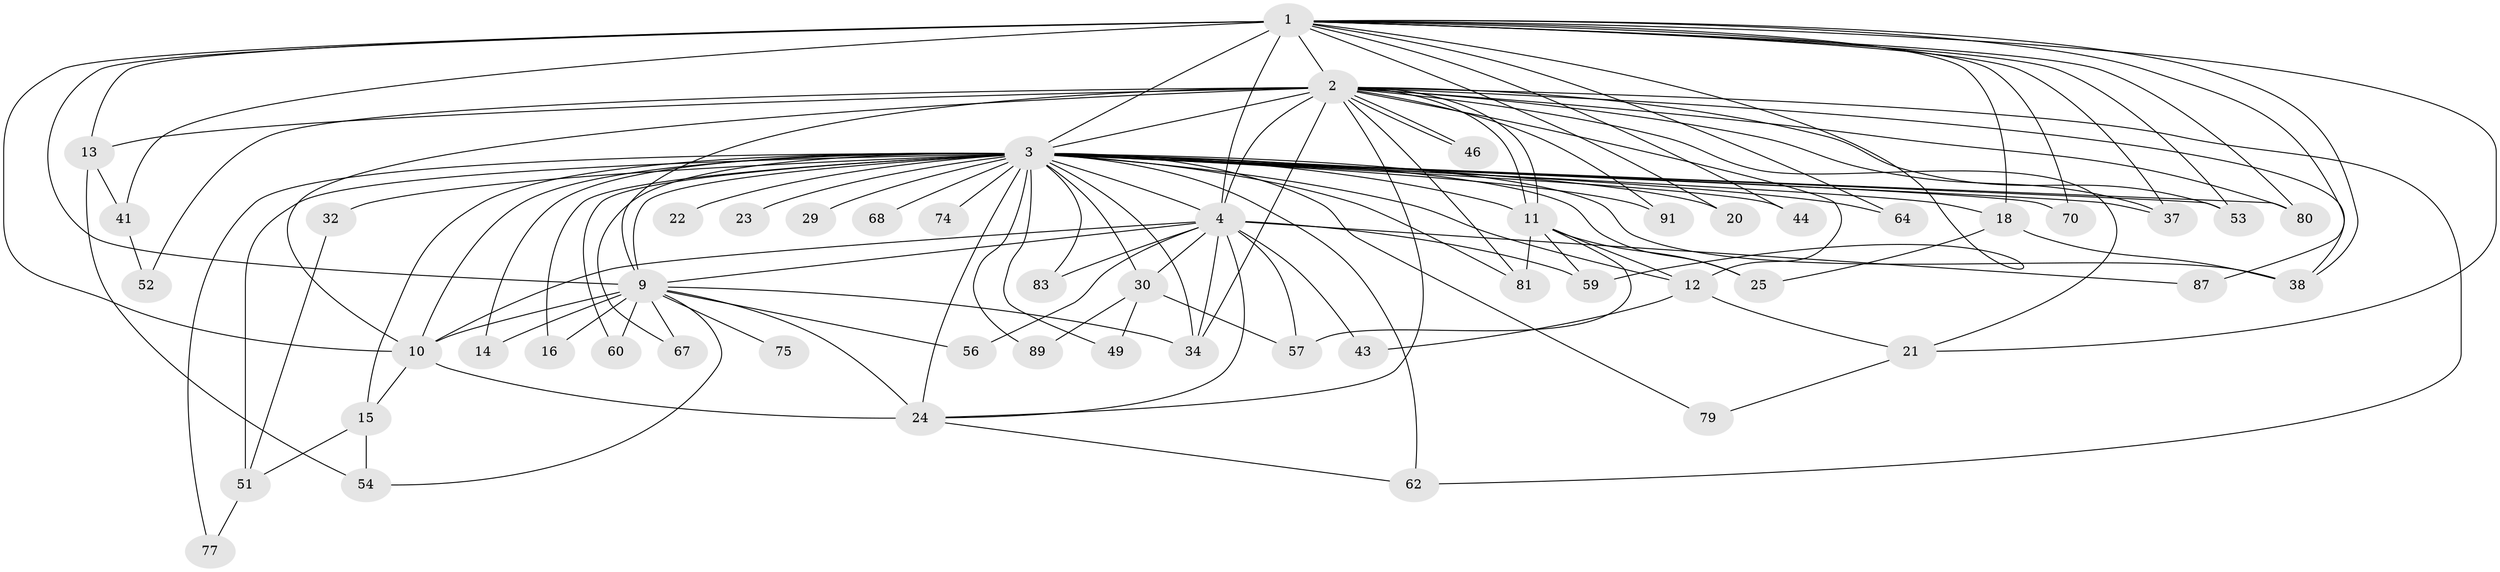 // original degree distribution, {28: 0.015037593984962405, 16: 0.007518796992481203, 22: 0.015037593984962405, 27: 0.007518796992481203, 21: 0.015037593984962405, 26: 0.007518796992481203, 13: 0.007518796992481203, 8: 0.007518796992481203, 6: 0.03007518796992481, 4: 0.08270676691729323, 5: 0.05263157894736842, 2: 0.5789473684210527, 17: 0.007518796992481203, 9: 0.007518796992481203, 3: 0.15037593984962405, 7: 0.007518796992481203}
// Generated by graph-tools (version 1.1) at 2025/17/03/04/25 18:17:49]
// undirected, 53 vertices, 122 edges
graph export_dot {
graph [start="1"]
  node [color=gray90,style=filled];
  1;
  2 [super="+55"];
  3 [super="+100+5+42+8"];
  4;
  9 [super="+35+40"];
  10;
  11;
  12 [super="+76+45"];
  13;
  14 [super="+71"];
  15 [super="+27+73"];
  16;
  18 [super="+26+85"];
  20;
  21;
  22;
  23;
  24 [super="+115+69+97"];
  25 [super="+125"];
  29;
  30 [super="+111"];
  32 [super="+61"];
  34 [super="+127+36"];
  37 [super="+92"];
  38 [super="+48+82"];
  41;
  43;
  44;
  46;
  49;
  51 [super="+84+72"];
  52;
  53 [super="+109"];
  54;
  56;
  57;
  59 [super="+88"];
  60;
  62;
  64;
  67 [super="+99"];
  68 [super="+96"];
  70 [super="+132"];
  74;
  75;
  77;
  79;
  80 [super="+98"];
  81 [super="+103"];
  83;
  87;
  89;
  91;
  1 -- 2;
  1 -- 3 [weight=9];
  1 -- 4;
  1 -- 9;
  1 -- 10;
  1 -- 13;
  1 -- 18 [weight=2];
  1 -- 20;
  1 -- 21;
  1 -- 37;
  1 -- 38;
  1 -- 41;
  1 -- 44;
  1 -- 53;
  1 -- 64;
  1 -- 70;
  1 -- 87;
  1 -- 59;
  1 -- 80;
  2 -- 3 [weight=6];
  2 -- 4;
  2 -- 9 [weight=2];
  2 -- 10;
  2 -- 11;
  2 -- 11;
  2 -- 13;
  2 -- 21;
  2 -- 24;
  2 -- 46;
  2 -- 46;
  2 -- 52;
  2 -- 62;
  2 -- 80;
  2 -- 91;
  2 -- 81;
  2 -- 53;
  2 -- 12;
  2 -- 34;
  2 -- 37;
  2 -- 38;
  3 -- 4 [weight=8];
  3 -- 9 [weight=5];
  3 -- 10 [weight=7];
  3 -- 22 [weight=2];
  3 -- 30 [weight=2];
  3 -- 37 [weight=2];
  3 -- 25 [weight=4];
  3 -- 11;
  3 -- 12 [weight=2];
  3 -- 14 [weight=4];
  3 -- 15 [weight=3];
  3 -- 16;
  3 -- 18 [weight=2];
  3 -- 20;
  3 -- 23 [weight=2];
  3 -- 24 [weight=3];
  3 -- 29 [weight=2];
  3 -- 32 [weight=4];
  3 -- 34 [weight=2];
  3 -- 38;
  3 -- 44;
  3 -- 49;
  3 -- 51 [weight=6];
  3 -- 53;
  3 -- 60;
  3 -- 62;
  3 -- 64;
  3 -- 67 [weight=2];
  3 -- 68 [weight=3];
  3 -- 70 [weight=2];
  3 -- 74 [weight=3];
  3 -- 77;
  3 -- 79;
  3 -- 80;
  3 -- 81;
  3 -- 83;
  3 -- 89 [weight=5];
  3 -- 91;
  4 -- 9 [weight=2];
  4 -- 10;
  4 -- 30;
  4 -- 34;
  4 -- 43;
  4 -- 56;
  4 -- 57;
  4 -- 59;
  4 -- 83;
  4 -- 87;
  4 -- 24;
  9 -- 10;
  9 -- 16;
  9 -- 54;
  9 -- 56;
  9 -- 60;
  9 -- 75 [weight=2];
  9 -- 67;
  9 -- 34;
  9 -- 24;
  9 -- 14;
  10 -- 15;
  10 -- 24;
  11 -- 12;
  11 -- 25;
  11 -- 57;
  11 -- 59;
  11 -- 81;
  12 -- 43;
  12 -- 21;
  13 -- 41;
  13 -- 54;
  15 -- 51;
  15 -- 54;
  18 -- 38;
  18 -- 25;
  21 -- 79;
  24 -- 62;
  30 -- 49;
  30 -- 89;
  30 -- 57;
  32 -- 51;
  41 -- 52;
  51 -- 77;
}
